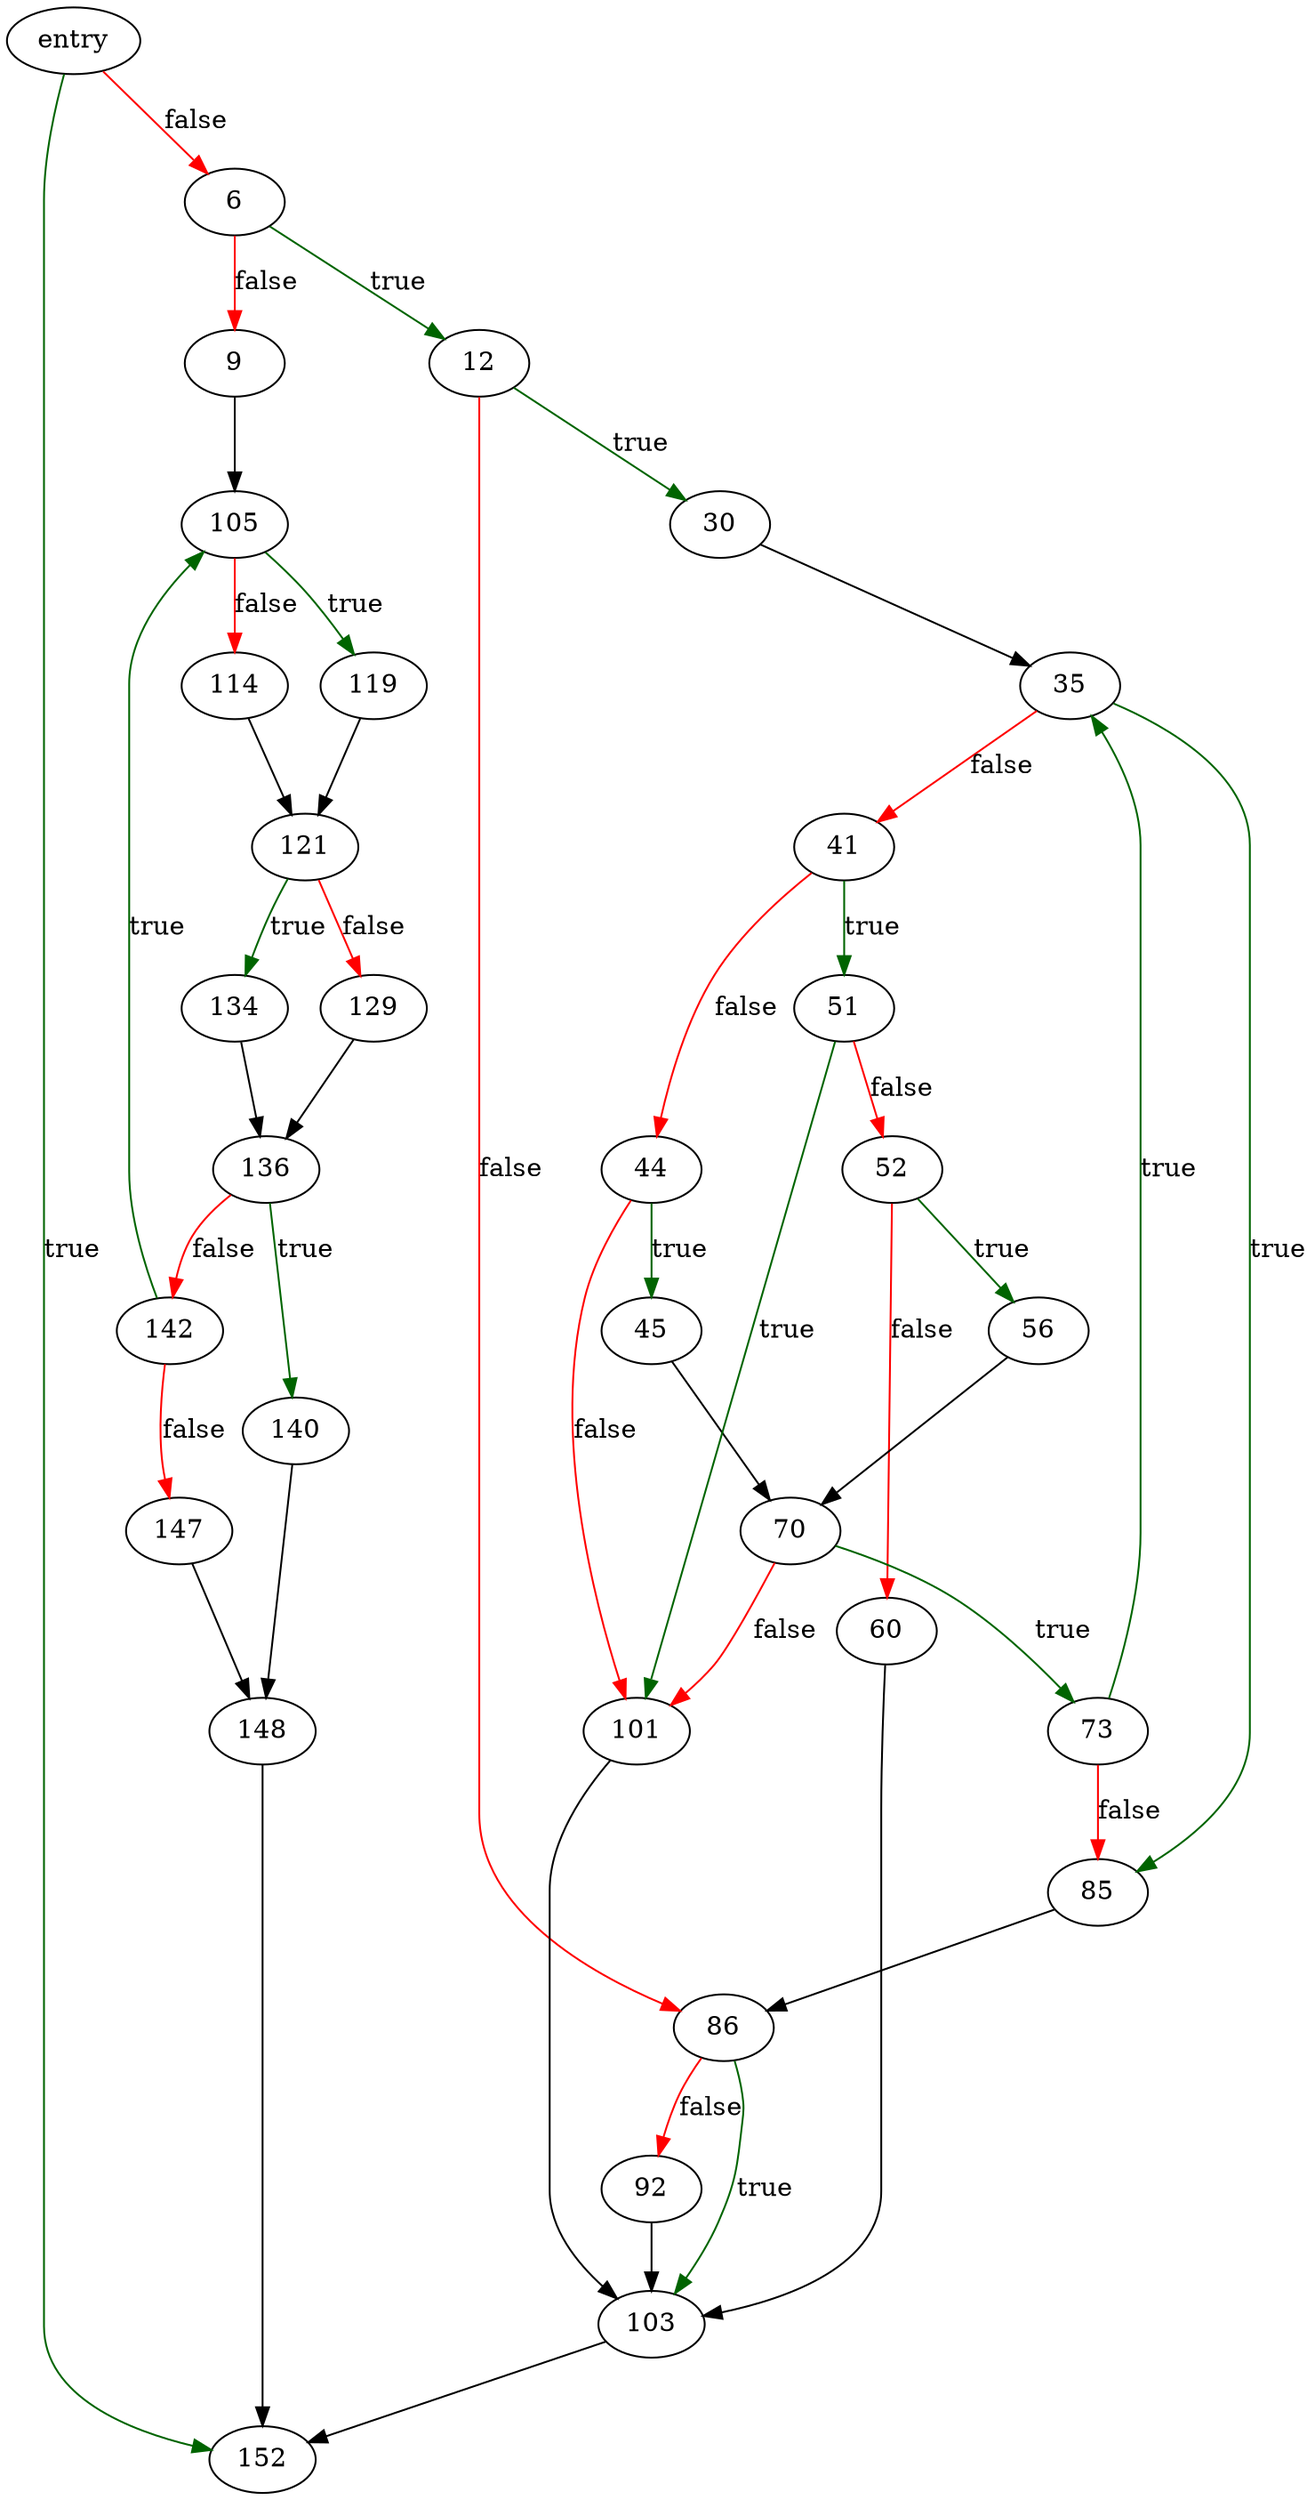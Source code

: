 digraph "mbscasecmp" {
	// Node definitions.
	2 [label=entry];
	6;
	9;
	12;
	30;
	35;
	41;
	44;
	45;
	51;
	52;
	56;
	60;
	70;
	73;
	85;
	86;
	92;
	101;
	103;
	105;
	114;
	119;
	121;
	129;
	134;
	136;
	140;
	142;
	147;
	148;
	152;

	// Edge definitions.
	2 -> 6 [
		color=red
		label=false
	];
	2 -> 152 [
		color=darkgreen
		label=true
	];
	6 -> 9 [
		color=red
		label=false
	];
	6 -> 12 [
		color=darkgreen
		label=true
	];
	9 -> 105;
	12 -> 30 [
		color=darkgreen
		label=true
	];
	12 -> 86 [
		color=red
		label=false
	];
	30 -> 35;
	35 -> 41 [
		color=red
		label=false
	];
	35 -> 85 [
		color=darkgreen
		label=true
	];
	41 -> 44 [
		color=red
		label=false
	];
	41 -> 51 [
		color=darkgreen
		label=true
	];
	44 -> 45 [
		color=darkgreen
		label=true
	];
	44 -> 101 [
		color=red
		label=false
	];
	45 -> 70;
	51 -> 52 [
		color=red
		label=false
	];
	51 -> 101 [
		color=darkgreen
		label=true
	];
	52 -> 56 [
		color=darkgreen
		label=true
	];
	52 -> 60 [
		color=red
		label=false
	];
	56 -> 70;
	60 -> 103;
	70 -> 73 [
		color=darkgreen
		label=true
	];
	70 -> 101 [
		color=red
		label=false
	];
	73 -> 35 [
		color=darkgreen
		label=true
	];
	73 -> 85 [
		color=red
		label=false
	];
	85 -> 86;
	86 -> 92 [
		color=red
		label=false
	];
	86 -> 103 [
		color=darkgreen
		label=true
	];
	92 -> 103;
	101 -> 103;
	103 -> 152;
	105 -> 114 [
		color=red
		label=false
	];
	105 -> 119 [
		color=darkgreen
		label=true
	];
	114 -> 121;
	119 -> 121;
	121 -> 129 [
		color=red
		label=false
	];
	121 -> 134 [
		color=darkgreen
		label=true
	];
	129 -> 136;
	134 -> 136;
	136 -> 140 [
		color=darkgreen
		label=true
	];
	136 -> 142 [
		color=red
		label=false
	];
	140 -> 148;
	142 -> 105 [
		color=darkgreen
		label=true
	];
	142 -> 147 [
		color=red
		label=false
	];
	147 -> 148;
	148 -> 152;
}